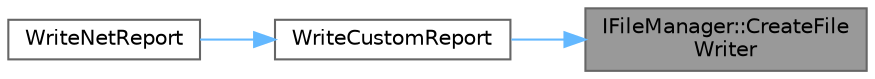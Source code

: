 digraph "IFileManager::CreateFileWriter"
{
 // INTERACTIVE_SVG=YES
 // LATEX_PDF_SIZE
  bgcolor="transparent";
  edge [fontname=Helvetica,fontsize=10,labelfontname=Helvetica,labelfontsize=10];
  node [fontname=Helvetica,fontsize=10,shape=box,height=0.2,width=0.4];
  rankdir="RL";
  Node1 [id="Node000001",label="IFileManager::CreateFile\lWriter",height=0.2,width=0.4,color="gray40", fillcolor="grey60", style="filled", fontcolor="black",tooltip="Opens a file for writing and create an FArchive which can be used to write to it."];
  Node1 -> Node2 [id="edge1_Node000001_Node000002",dir="back",color="steelblue1",style="solid",tooltip=" "];
  Node2 [id="Node000002",label="WriteCustomReport",height=0.2,width=0.4,color="grey40", fillcolor="white", style="filled",URL="$d7/d99/ModularVehicleDebug_8h.html#af7c55c66f65dbfc1fb5f800305736bf5",tooltip=" "];
  Node2 -> Node3 [id="edge2_Node000002_Node000003",dir="back",color="steelblue1",style="solid",tooltip=" "];
  Node3 [id="Node000003",label="WriteNetReport",height=0.2,width=0.4,color="grey40", fillcolor="white", style="filled",URL="$d7/d99/ModularVehicleDebug_8h.html#ad4a2f5ece374521946d16019e6fc8148",tooltip=" "];
}
